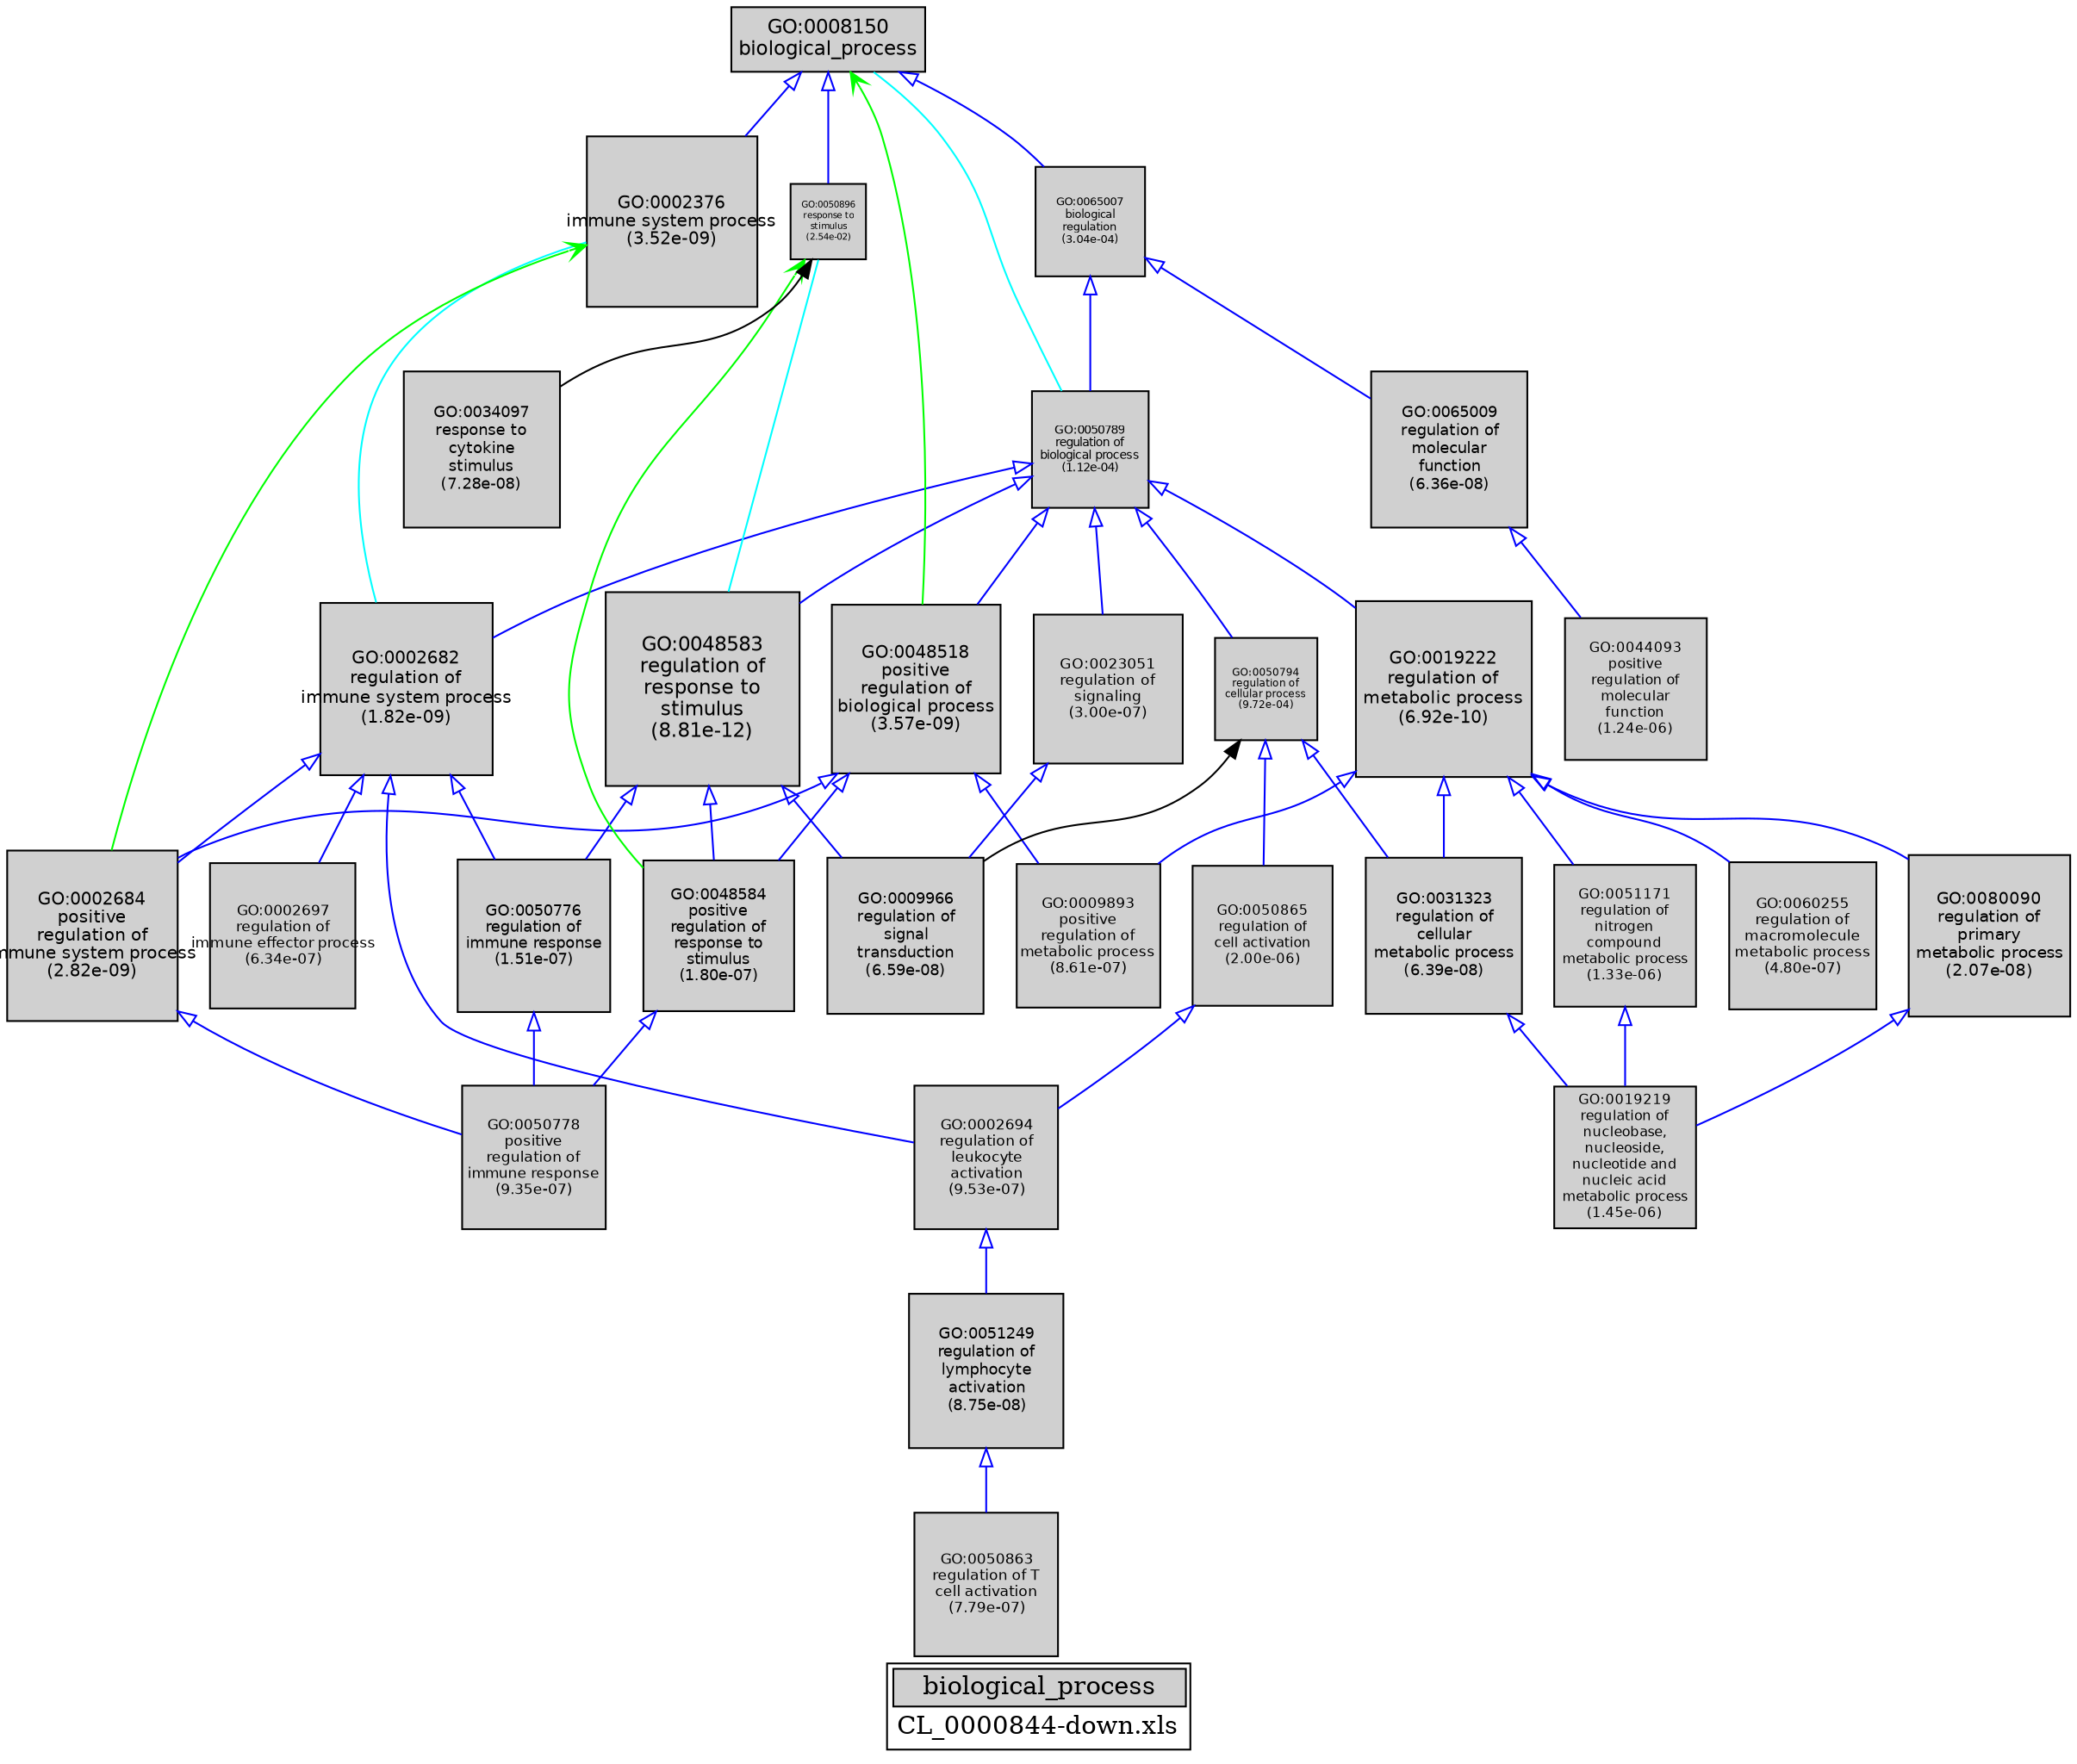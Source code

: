 digraph "biological_process" {
graph [ bgcolor = "#FFFFFF", label = <<TABLE COLOR="black" BGCOLOR="white"><TR><TD COLSPAN="2" BGCOLOR="#D0D0D0"><FONT COLOR="black">biological_process</FONT></TD></TR><TR><TD BORDER="0">CL_0000844-down.xls</TD></TR></TABLE>> ];
node [ fontname = "Helvetica" ];

subgraph "nodes" {

node [ style = "filled", fixedsize = "true", width = 1, shape = "box", fontsize = 9, fillcolor = "#D0D0D0", fontcolor = "black", color = "black" ];

"GO:0050789" [ URL = "#GO:0050789", label = <<TABLE BORDER="0"><TR><TD>GO:0050789<BR/>regulation of<BR/>biological process<BR/>(1.12e-04)</TD></TR></TABLE>>, width = 0.900372355956, shape = "box", fontsize = 6.48268096289, height = 0.900372355956 ];
"GO:0019219" [ URL = "#GO:0019219", label = <<TABLE BORDER="0"><TR><TD>GO:0019219<BR/>regulation of<BR/>nucleobase,<BR/>nucleoside,<BR/>nucleotide and<BR/>nucleic acid<BR/>metabolic process<BR/>(1.45e-06)</TD></TR></TABLE>>, width = 1.09233853995, shape = "box", fontsize = 7.86483748767, height = 1.09233853995 ];
"GO:0019222" [ URL = "#GO:0019222", label = <<TABLE BORDER="0"><TR><TD>GO:0019222<BR/>regulation of<BR/>metabolic process<BR/>(6.92e-10)</TD></TR></TABLE>>, width = 1.36602808558, shape = "box", fontsize = 9.83540221619, height = 1.36602808558 ];
"GO:0050778" [ URL = "#GO:0050778", label = <<TABLE BORDER="0"><TR><TD>GO:0050778<BR/>positive<BR/>regulation of<BR/>immune response<BR/>(9.35e-07)</TD></TR></TABLE>>, width = 1.10978145782, shape = "box", fontsize = 7.9904264963, height = 1.10978145782 ];
"GO:0002697" [ URL = "#GO:0002697", label = <<TABLE BORDER="0"><TR><TD>GO:0002697<BR/>regulation of<BR/>immune effector process<BR/>(6.34e-07)</TD></TR></TABLE>>, width = 1.12507034872, shape = "box", fontsize = 8.10050651082, height = 1.12507034872 ];
"GO:0009893" [ URL = "#GO:0009893", label = <<TABLE BORDER="0"><TR><TD>GO:0009893<BR/>positive<BR/>regulation of<BR/>metabolic process<BR/>(8.61e-07)</TD></TR></TABLE>>, width = 1.11307545222, shape = "box", fontsize = 8.01414325599, height = 1.11307545222 ];
"GO:0048584" [ URL = "#GO:0048584", label = <<TABLE BORDER="0"><TR><TD>GO:0048584<BR/>positive<BR/>regulation of<BR/>response to<BR/>stimulus<BR/>(1.80e-07)</TD></TR></TABLE>>, width = 1.17324854907, shape = "box", fontsize = 8.44738955332, height = 1.17324854907 ];
"GO:0080090" [ URL = "#GO:0080090", label = <<TABLE BORDER="0"><TR><TD>GO:0080090<BR/>regulation of<BR/>primary<BR/>metabolic process<BR/>(2.07e-08)</TD></TR></TABLE>>, width = 1.25173251387, shape = "box", fontsize = 9.01247409989, height = 1.25173251387 ];
"GO:0031323" [ URL = "#GO:0031323", label = <<TABLE BORDER="0"><TR><TD>GO:0031323<BR/>regulation of<BR/>cellular<BR/>metabolic process<BR/>(6.39e-08)</TD></TR></TABLE>>, width = 1.2115266449, shape = "box", fontsize = 8.72299184329, height = 1.2115266449 ];
"GO:0050865" [ URL = "#GO:0050865", label = <<TABLE BORDER="0"><TR><TD>GO:0050865<BR/>regulation of<BR/>cell activation<BR/>(2.00e-06)</TD></TR></TABLE>>, width = 1.079229314, shape = "box", fontsize = 7.77045106082, height = 1.079229314 ];
"GO:0002376" [ URL = "#GO:0002376", label = <<TABLE BORDER="0"><TR><TD>GO:0002376<BR/>immune system process<BR/>(3.52e-09)</TD></TR></TABLE>>, width = 1.31258569486, shape = "box", fontsize = 9.45061700299, height = 1.31258569486 ];
"GO:0023051" [ URL = "#GO:0023051", label = <<TABLE BORDER="0"><TR><TD>GO:0023051<BR/>regulation of<BR/>signaling<BR/>(3.00e-07)</TD></TR></TABLE>>, width = 1.15393761029, shape = "box", fontsize = 8.30835079409, height = 1.15393761029 ];
"GO:0065009" [ URL = "#GO:0065009", label = <<TABLE BORDER="0"><TR><TD>GO:0065009<BR/>regulation of<BR/>molecular<BR/>function<BR/>(6.36e-08)</TD></TR></TABLE>>, width = 1.21167319822, shape = "box", fontsize = 8.72404702721, height = 1.21167319822 ];
"GO:0034097" [ URL = "#GO:0034097", label = <<TABLE BORDER="0"><TR><TD>GO:0034097<BR/>response to<BR/>cytokine<BR/>stimulus<BR/>(7.28e-08)</TD></TR></TABLE>>, width = 1.20676693743, shape = "box", fontsize = 8.68872194948, height = 1.20676693743 ];
"GO:0050863" [ URL = "#GO:0050863", label = <<TABLE BORDER="0"><TR><TD>GO:0050863<BR/>regulation of T<BR/>cell activation<BR/>(7.79e-07)</TD></TR></TABLE>>, width = 1.11701070458, shape = "box", fontsize = 8.04247707299, height = 1.11701070458 ];
"GO:0065007" [ URL = "#GO:0065007", label = <<TABLE BORDER="0"><TR><TD>GO:0065007<BR/>biological<BR/>regulation<BR/>(3.04e-04)</TD></TR></TABLE>>, width = 0.850128350915, shape = "box", fontsize = 6.12092412659, height = 0.850128350915 ];
"GO:0044093" [ URL = "#GO:0044093", label = <<TABLE BORDER="0"><TR><TD>GO:0044093<BR/>positive<BR/>regulation of<BR/>molecular<BR/>function<BR/>(1.24e-06)</TD></TR></TABLE>>, width = 1.09857766081, shape = "box", fontsize = 7.90975915784, height = 1.09857766081 ];
"GO:0048583" [ URL = "#GO:0048583", label = <<TABLE BORDER="0"><TR><TD>GO:0048583<BR/>regulation of<BR/>response to<BR/>stimulus<BR/>(8.81e-12)</TD></TR></TABLE>>, width = 1.5, shape = "box", fontsize = 10.8, height = 1.5 ];
"GO:0002682" [ URL = "#GO:0002682", label = <<TABLE BORDER="0"><TR><TD>GO:0002682<BR/>regulation of<BR/>immune system process<BR/>(1.82e-09)</TD></TR></TABLE>>, width = 1.3345423654, shape = "box", fontsize = 9.6087050309, height = 1.3345423654 ];
"GO:0048518" [ URL = "#GO:0048518", label = <<TABLE BORDER="0"><TR><TD>GO:0048518<BR/>positive<BR/>regulation of<BR/>biological process<BR/>(3.57e-09)</TD></TR></TABLE>>, width = 1.3121420166, shape = "box", fontsize = 9.4474225195, height = 1.3121420166 ];
"GO:0002684" [ URL = "#GO:0002684", label = <<TABLE BORDER="0"><TR><TD>GO:0002684<BR/>positive<BR/>regulation of<BR/>immune system process<BR/>(2.82e-09)</TD></TR></TABLE>>, width = 1.32004868395, shape = "box", fontsize = 9.50435052446, height = 1.32004868395 ];
"GO:0051171" [ URL = "#GO:0051171", label = <<TABLE BORDER="0"><TR><TD>GO:0051171<BR/>regulation of<BR/>nitrogen<BR/>compound<BR/>metabolic process<BR/>(1.33e-06)</TD></TR></TABLE>>, width = 1.09577296852, shape = "box", fontsize = 7.88956537333, height = 1.09577296852 ];
"GO:0051249" [ URL = "#GO:0051249", label = <<TABLE BORDER="0"><TR><TD>GO:0051249<BR/>regulation of<BR/>lymphocyte<BR/>activation<BR/>(8.75e-08)</TD></TR></TABLE>>, width = 1.20005428519, shape = "box", fontsize = 8.64039085336, height = 1.20005428519 ];
"GO:0009966" [ URL = "#GO:0009966", label = <<TABLE BORDER="0"><TR><TD>GO:0009966<BR/>regulation of<BR/>signal<BR/>transduction<BR/>(6.59e-08)</TD></TR></TABLE>>, width = 1.21041830447, shape = "box", fontsize = 8.71501179218, height = 1.21041830447 ];
"GO:0002694" [ URL = "#GO:0002694", label = <<TABLE BORDER="0"><TR><TD>GO:0002694<BR/>regulation of<BR/>leukocyte<BR/>activation<BR/>(9.53e-07)</TD></TR></TABLE>>, width = 1.10906241885, shape = "box", fontsize = 7.9852494157, height = 1.10906241885 ];
"GO:0060255" [ URL = "#GO:0060255", label = <<TABLE BORDER="0"><TR><TD>GO:0060255<BR/>regulation of<BR/>macromolecule<BR/>metabolic process<BR/>(4.80e-07)</TD></TR></TABLE>>, width = 1.1359495473, shape = "box", fontsize = 8.17883674052, height = 1.1359495473 ];
"GO:0050896" [ URL = "#GO:0050896", label = <<TABLE BORDER="0"><TR><TD>GO:0050896<BR/>response to<BR/>stimulus<BR/>(2.54e-02)</TD></TR></TABLE>>, width = 0.577220384274, shape = "box", fontsize = 5.0, height = 0.577220384274 ];
"GO:0050776" [ URL = "#GO:0050776", label = <<TABLE BORDER="0"><TR><TD>GO:0050776<BR/>regulation of<BR/>immune response<BR/>(1.51e-07)</TD></TR></TABLE>>, width = 1.17999760946, shape = "box", fontsize = 8.49598278812, height = 1.17999760946 ];
"GO:0008150" [ URL = "#GO:0008150", label = <<TABLE BORDER="0"><TR><TD>GO:0008150<BR/>biological_process</TD></TR></TABLE>>, width = 1.5, shape = "box", fontsize = 10.8 ];
"GO:0050794" [ URL = "#GO:0050794", label = <<TABLE BORDER="0"><TR><TD>GO:0050794<BR/>regulation of<BR/>cellular process<BR/>(9.72e-04)</TD></TR></TABLE>>, width = 0.7876439638, shape = "box", fontsize = 5.67103653936, height = 0.7876439638 ];
}
subgraph "edges" {


edge [ dir = "back", weight = 1 ];
subgraph "regulates" {


edge [ color = "cyan", arrowtail = "none" ];
subgraph "positive" {


edge [ color = "green", arrowtail = "vee" ];
"GO:0002376" -> "GO:0002684";
"GO:0050896" -> "GO:0048584";
"GO:0008150" -> "GO:0048518";
}
subgraph "negative" {


edge [ color = "red", arrowtail = "tee" ];
}
"GO:0002376" -> "GO:0002682";
"GO:0008150" -> "GO:0050789";
"GO:0050896" -> "GO:0048583";
}
subgraph "part_of" {


edge [ color = "purple", arrowtail = "diamond", weight = 2.5 ];
}
subgraph "is_a" {


edge [ color = "blue", arrowtail = "empty", weight = 5.0 ];
"GO:0002682" -> "GO:0002694";
"GO:0050789" -> "GO:0019222";
"GO:0048583" -> "GO:0050776";
"GO:0002682" -> "GO:0002697";
"GO:0051171" -> "GO:0019219";
"GO:0048518" -> "GO:0002684";
"GO:0050794" -> "GO:0031323";
"GO:0048583" -> "GO:0048584";
"GO:0008150" -> "GO:0002376";
"GO:0008150" -> "GO:0050896";
"GO:0031323" -> "GO:0019219";
"GO:0019222" -> "GO:0060255";
"GO:0050789" -> "GO:0002682";
"GO:0050794" -> "GO:0050865";
"GO:0048518" -> "GO:0048584";
"GO:0065007" -> "GO:0050789";
"GO:0002694" -> "GO:0051249";
"GO:0048518" -> "GO:0009893";
"GO:0019222" -> "GO:0080090";
"GO:0050789" -> "GO:0048583";
"GO:0080090" -> "GO:0019219";
"GO:0002684" -> "GO:0050778";
"GO:0002682" -> "GO:0002684";
"GO:0019222" -> "GO:0031323";
"GO:0008150" -> "GO:0065007";
"GO:0050789" -> "GO:0023051";
"GO:0065009" -> "GO:0044093";
"GO:0019222" -> "GO:0051171";
"GO:0050789" -> "GO:0050794";
"GO:0002682" -> "GO:0050776";
"GO:0023051" -> "GO:0009966";
"GO:0050789" -> "GO:0048518";
"GO:0050865" -> "GO:0002694";
"GO:0019222" -> "GO:0009893";
"GO:0048583" -> "GO:0009966";
"GO:0065007" -> "GO:0065009";
"GO:0050776" -> "GO:0050778";
"GO:0048584" -> "GO:0050778";
"GO:0051249" -> "GO:0050863";
}
"GO:0050794" -> "GO:0009966";
"GO:0050896" -> "GO:0034097";
}
}
